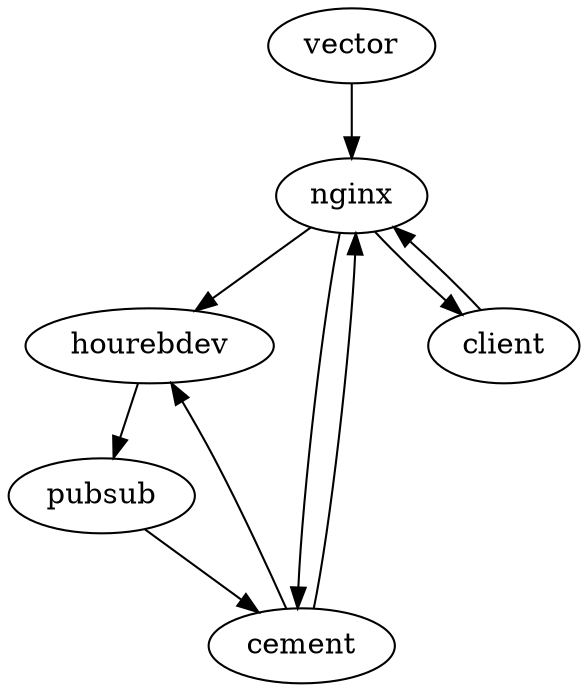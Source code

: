 digraph G {
    nginx -> hourebdev;
    nginx -> cement;
    client -> nginx;
    cement -> nginx;
    nginx -> client
    cement -> hourebdev;
    hourebdev -> pubsub;
    pubsub -> cement;
    vector -> nginx;
}
